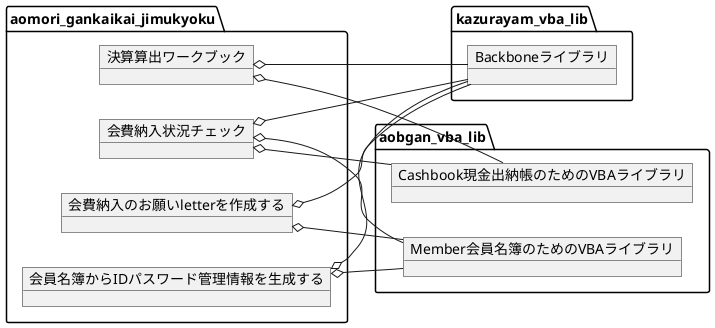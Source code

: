 @startuml 事務局Excelブック関連図
left to right direction

package kazurayam_vba_lib {
    object Backboneライブラリ
}

package aomori_gankaikai_jimukyoku {
    object 決算算出ワークブック
    object 会費納入状況チェック
    object 会費納入のお願いletterを作成する
    object 会員名簿からIDパスワード管理情報を生成する
}

package aobgan_vba_lib {
    object Member会員名簿のためのVBAライブラリ
    object Cashbook現金出納帳のためのVBAライブラリ
}

決算算出ワークブック o-- Backboneライブラリ
会費納入状況チェック o-- Backboneライブラリ
会費納入のお願いletterを作成する o-- Backboneライブラリ
会員名簿からIDパスワード管理情報を生成する o-- Backboneライブラリ
決算算出ワークブック o-- Cashbook現金出納帳のためのVBAライブラリ
会費納入状況チェック o-- Cashbook現金出納帳のためのVBAライブラリ
会費納入状況チェック o-- Member会員名簿のためのVBAライブラリ
会費納入のお願いletterを作成する o-- Member会員名簿のためのVBAライブラリ
会員名簿からIDパスワード管理情報を生成する o-- Member会員名簿のためのVBAライブラリ
@enduml
